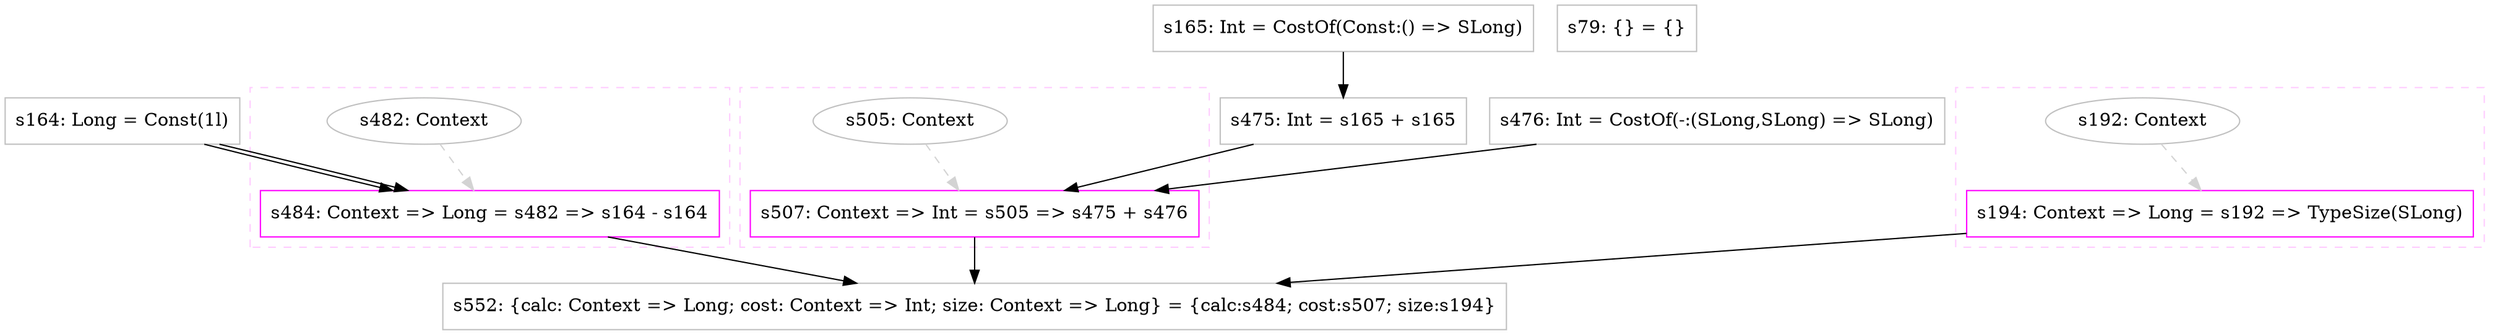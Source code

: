 digraph "oneL+oneL" {
concentrate=true
node [style=filled, fillcolor=orangered]

"s164" [
label="s164: Long = Const(1l)"
shape=box, color=gray, tooltip="s164:Long", style=filled, fillcolor=white
]
subgraph cluster_s484 {
style=dashed; color="#FFCCFF"
"s482" [
label="s482: Context"
shape=oval, color=gray, tooltip="s482:Context", style=filled, fillcolor=white
]
"s484" [
label="s484: Context => Long = s482 => s164 - s164"
shape=box, color=magenta, tooltip="s484:Context => Long", style=filled, fillcolor=white
]
{rank=source; s482}
{rank=sink; s484}
}
"s165" [
label="s165: Int = CostOf(Const:() => SLong)"
shape=box, color=gray, tooltip="s165:Int", style=filled, fillcolor=white
]
"s475" [
label="s475: Int = s165 + s165"
shape=box, color=gray, tooltip="s475:Int", style=filled, fillcolor=white
]
"s476" [
label="s476: Int = CostOf(-:(SLong,SLong) => SLong)"
shape=box, color=gray, tooltip="s476:Int", style=filled, fillcolor=white
]
subgraph cluster_s507 {
style=dashed; color="#FFCCFF"
"s505" [
label="s505: Context"
shape=oval, color=gray, tooltip="s505:Context", style=filled, fillcolor=white
]
"s507" [
label="s507: Context => Int = s505 => s475 + s476"
shape=box, color=magenta, tooltip="s507:Context => Int", style=filled, fillcolor=white
]
{rank=source; s505}
{rank=sink; s507}
}
subgraph cluster_s194 {
style=dashed; color="#FFCCFF"
"s192" [
label="s192: Context"
shape=oval, color=gray, tooltip="s192:Context", style=filled, fillcolor=white
]
"s194" [
label="s194: Context => Long = s192 => TypeSize(SLong)"
shape=box, color=magenta, tooltip="s194:Context => Long", style=filled, fillcolor=white
]
{rank=source; s192}
{rank=sink; s194}
}
"s552" [
label="s552: {calc: Context => Long; cost: Context => Int; size: Context => Long} = {calc:s484; cost:s507; size:s194}"
shape=box, color=gray, tooltip="s552:{calc: Context => Long; cost: Context => Int; size: Context => Long}", style=filled, fillcolor=white
]
"s79" [
label="s79: {} = {}"
shape=box, color=gray, tooltip="s79:{}", style=filled, fillcolor=white
]
"s165" -> "s475" [style=solid]
"s165" -> "s475" [style=solid]
"s505" -> "s507" [style=dashed, color=lightgray, weight=0]
"s475" -> "s507" [style=solid]
"s476" -> "s507" [style=solid]
"s482" -> "s484" [style=dashed, color=lightgray, weight=0]
"s164" -> "s484" [style=solid]
"s164" -> "s484" [style=solid]
"s484" -> "s552" [style=solid]
"s507" -> "s552" [style=solid]
"s194" -> "s552" [style=solid]
"s192" -> "s194" [style=dashed, color=lightgray, weight=0]
}
